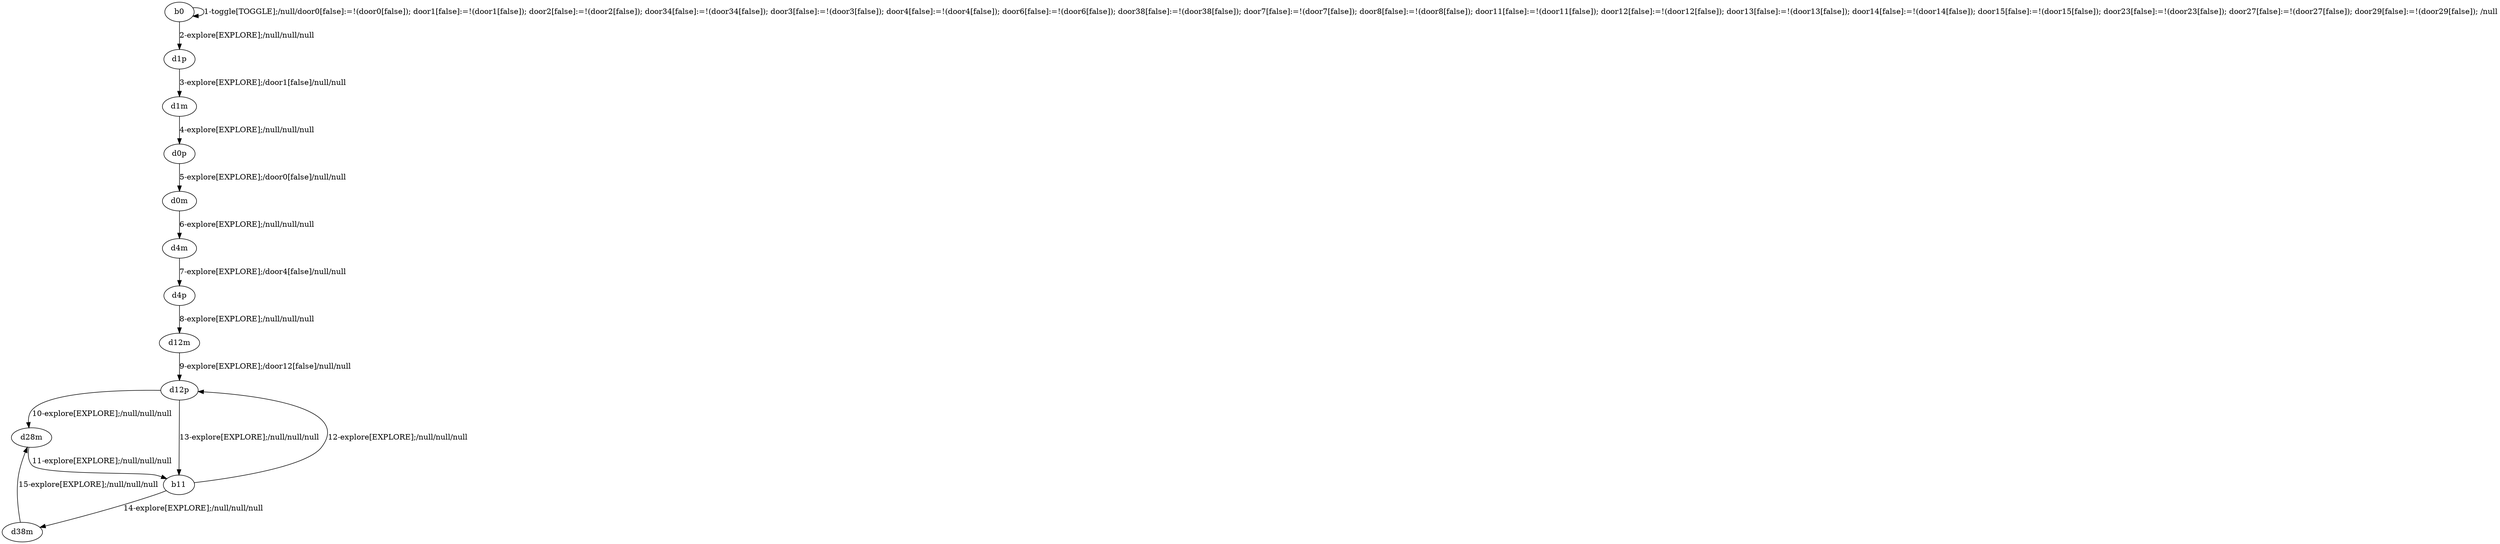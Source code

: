 # Total number of goals covered by this test: 3
# b11 --> d12p
# d38m --> d28m
# b11 --> d38m

digraph g {
"b0" -> "b0" [label = "1-toggle[TOGGLE];/null/door0[false]:=!(door0[false]); door1[false]:=!(door1[false]); door2[false]:=!(door2[false]); door34[false]:=!(door34[false]); door3[false]:=!(door3[false]); door4[false]:=!(door4[false]); door6[false]:=!(door6[false]); door38[false]:=!(door38[false]); door7[false]:=!(door7[false]); door8[false]:=!(door8[false]); door11[false]:=!(door11[false]); door12[false]:=!(door12[false]); door13[false]:=!(door13[false]); door14[false]:=!(door14[false]); door15[false]:=!(door15[false]); door23[false]:=!(door23[false]); door27[false]:=!(door27[false]); door29[false]:=!(door29[false]); /null"];
"b0" -> "d1p" [label = "2-explore[EXPLORE];/null/null/null"];
"d1p" -> "d1m" [label = "3-explore[EXPLORE];/door1[false]/null/null"];
"d1m" -> "d0p" [label = "4-explore[EXPLORE];/null/null/null"];
"d0p" -> "d0m" [label = "5-explore[EXPLORE];/door0[false]/null/null"];
"d0m" -> "d4m" [label = "6-explore[EXPLORE];/null/null/null"];
"d4m" -> "d4p" [label = "7-explore[EXPLORE];/door4[false]/null/null"];
"d4p" -> "d12m" [label = "8-explore[EXPLORE];/null/null/null"];
"d12m" -> "d12p" [label = "9-explore[EXPLORE];/door12[false]/null/null"];
"d12p" -> "d28m" [label = "10-explore[EXPLORE];/null/null/null"];
"d28m" -> "b11" [label = "11-explore[EXPLORE];/null/null/null"];
"b11" -> "d12p" [label = "12-explore[EXPLORE];/null/null/null"];
"d12p" -> "b11" [label = "13-explore[EXPLORE];/null/null/null"];
"b11" -> "d38m" [label = "14-explore[EXPLORE];/null/null/null"];
"d38m" -> "d28m" [label = "15-explore[EXPLORE];/null/null/null"];
}